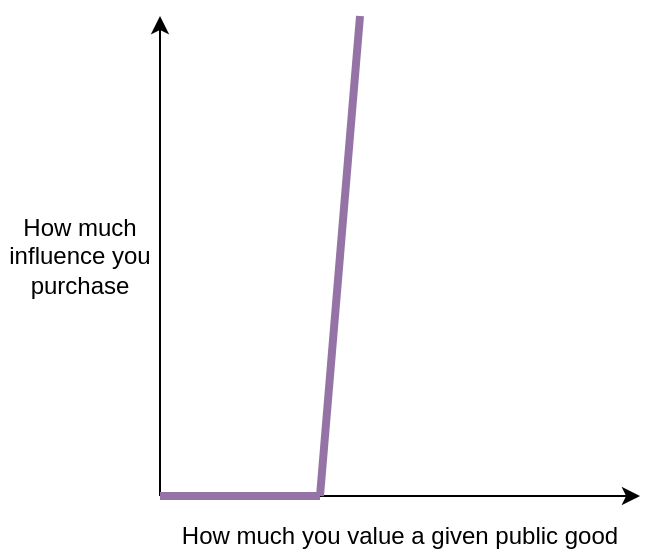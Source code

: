 <mxfile version="12.1.7" type="device" pages="1"><diagram id="NyftaixXLm07eKDHXyfI" name="Page-1"><mxGraphModel dx="1338" dy="802" grid="1" gridSize="10" guides="1" tooltips="1" connect="1" arrows="1" fold="1" page="1" pageScale="1" pageWidth="827" pageHeight="1169" math="0" shadow="0"><root><mxCell id="0"/><mxCell id="1" parent="0"/><mxCell id="f0ZMpMfEmDGZ767_jBLE-1" value="" style="endArrow=classic;html=1;endFill=1;" parent="1" edge="1"><mxGeometry width="50" height="50" relative="1" as="geometry"><mxPoint x="200" y="400" as="sourcePoint"/><mxPoint x="200" y="160" as="targetPoint"/></mxGeometry></mxCell><mxCell id="f0ZMpMfEmDGZ767_jBLE-2" value="" style="endArrow=classic;html=1;endFill=1;" parent="1" edge="1"><mxGeometry width="50" height="50" relative="1" as="geometry"><mxPoint x="200" y="400" as="sourcePoint"/><mxPoint x="440" y="400" as="targetPoint"/></mxGeometry></mxCell><mxCell id="f0ZMpMfEmDGZ767_jBLE-3" value="How much you value a given public good" style="text;html=1;strokeColor=none;fillColor=none;align=center;verticalAlign=middle;whiteSpace=wrap;rounded=0;" parent="1" vertex="1"><mxGeometry x="200" y="410" width="240" height="20" as="geometry"/></mxCell><mxCell id="f0ZMpMfEmDGZ767_jBLE-4" value="How much influence you purchase" style="text;html=1;strokeColor=none;fillColor=none;align=center;verticalAlign=middle;whiteSpace=wrap;rounded=0;" parent="1" vertex="1"><mxGeometry x="120" y="270" width="80" height="20" as="geometry"/></mxCell><mxCell id="f0ZMpMfEmDGZ767_jBLE-5" value="" style="endArrow=none;html=1;fillColor=#e1d5e7;strokeColor=#9673a6;strokeWidth=4;" parent="1" edge="1"><mxGeometry width="50" height="50" relative="1" as="geometry"><mxPoint x="200" y="400" as="sourcePoint"/><mxPoint x="280" y="400" as="targetPoint"/></mxGeometry></mxCell><mxCell id="f0ZMpMfEmDGZ767_jBLE-6" value="" style="endArrow=none;html=1;fillColor=#e1d5e7;strokeColor=#9673a6;strokeWidth=4;" parent="1" edge="1"><mxGeometry width="50" height="50" relative="1" as="geometry"><mxPoint x="280" y="400" as="sourcePoint"/><mxPoint x="300" y="160" as="targetPoint"/></mxGeometry></mxCell></root></mxGraphModel></diagram></mxfile>